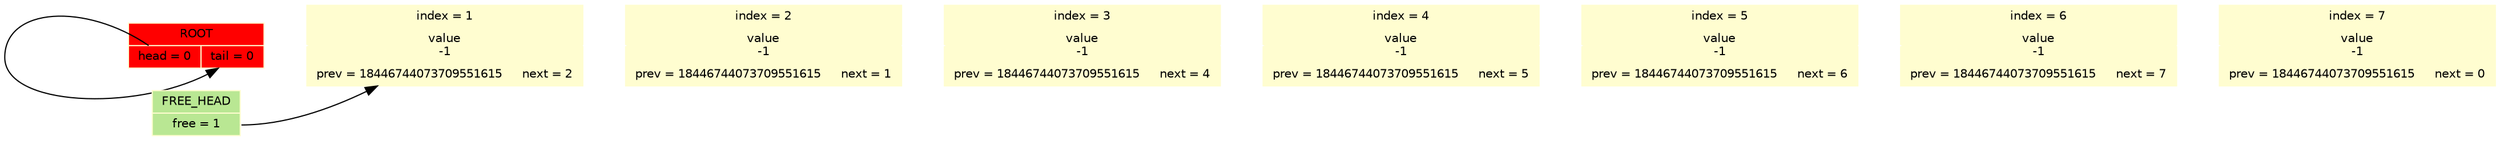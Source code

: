   digraph
  {
  rankdir = LR;
  node [shape = record, color = "#fffdd0", fontname = helvetica, fontsize = 10];
  bgcolor = "#ffffff";
  ROOT[style = "filled", fillcolor = "#ff0000",   label = "ROOT|{<head>head = 0|<tail>tail = 0}"];
  FREE_HEAD[style = "filled", fillcolor = "#b9e793",   label = "FREE_HEAD|<free>free = 1"];
  NODE_1[style = "filled", fillcolor = "#fffdd0",   label = "index = 1|value\n-1|{prev = 18446744073709551615|next = 2}"];
  NODE_2[style = "filled", fillcolor = "#fffdd0",   label = "index = 2|value\n-1|{prev = 18446744073709551615|next = 1}"];
  NODE_3[style = "filled", fillcolor = "#fffdd0",   label = "index = 3|value\n-1|{prev = 18446744073709551615|next = 4}"];
  NODE_4[style = "filled", fillcolor = "#fffdd0",   label = "index = 4|value\n-1|{prev = 18446744073709551615|next = 5}"];
  NODE_5[style = "filled", fillcolor = "#fffdd0",   label = "index = 5|value\n-1|{prev = 18446744073709551615|next = 6}"];
  NODE_6[style = "filled", fillcolor = "#fffdd0",   label = "index = 6|value\n-1|{prev = 18446744073709551615|next = 7}"];
  NODE_7[style = "filled", fillcolor = "#fffdd0",   label = "index = 7|value\n-1|{prev = 18446744073709551615|next = 0}"];
ROOT->NODE_1->NODE_2->NODE_3->NODE_4->NODE_5->NODE_6->NODE_7 [weight = 100000, color = "#ffffff"];
ROOT:head->ROOT:tail;
FREE_HEAD:free->NODE_1;
  }
